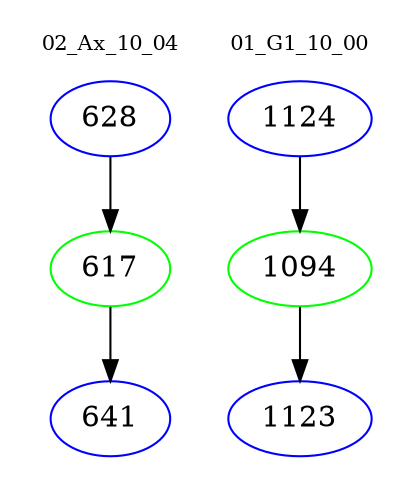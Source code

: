 digraph{
subgraph cluster_0 {
color = white
label = "02_Ax_10_04";
fontsize=10;
T0_628 [label="628", color="blue"]
T0_628 -> T0_617 [color="black"]
T0_617 [label="617", color="green"]
T0_617 -> T0_641 [color="black"]
T0_641 [label="641", color="blue"]
}
subgraph cluster_1 {
color = white
label = "01_G1_10_00";
fontsize=10;
T1_1124 [label="1124", color="blue"]
T1_1124 -> T1_1094 [color="black"]
T1_1094 [label="1094", color="green"]
T1_1094 -> T1_1123 [color="black"]
T1_1123 [label="1123", color="blue"]
}
}
